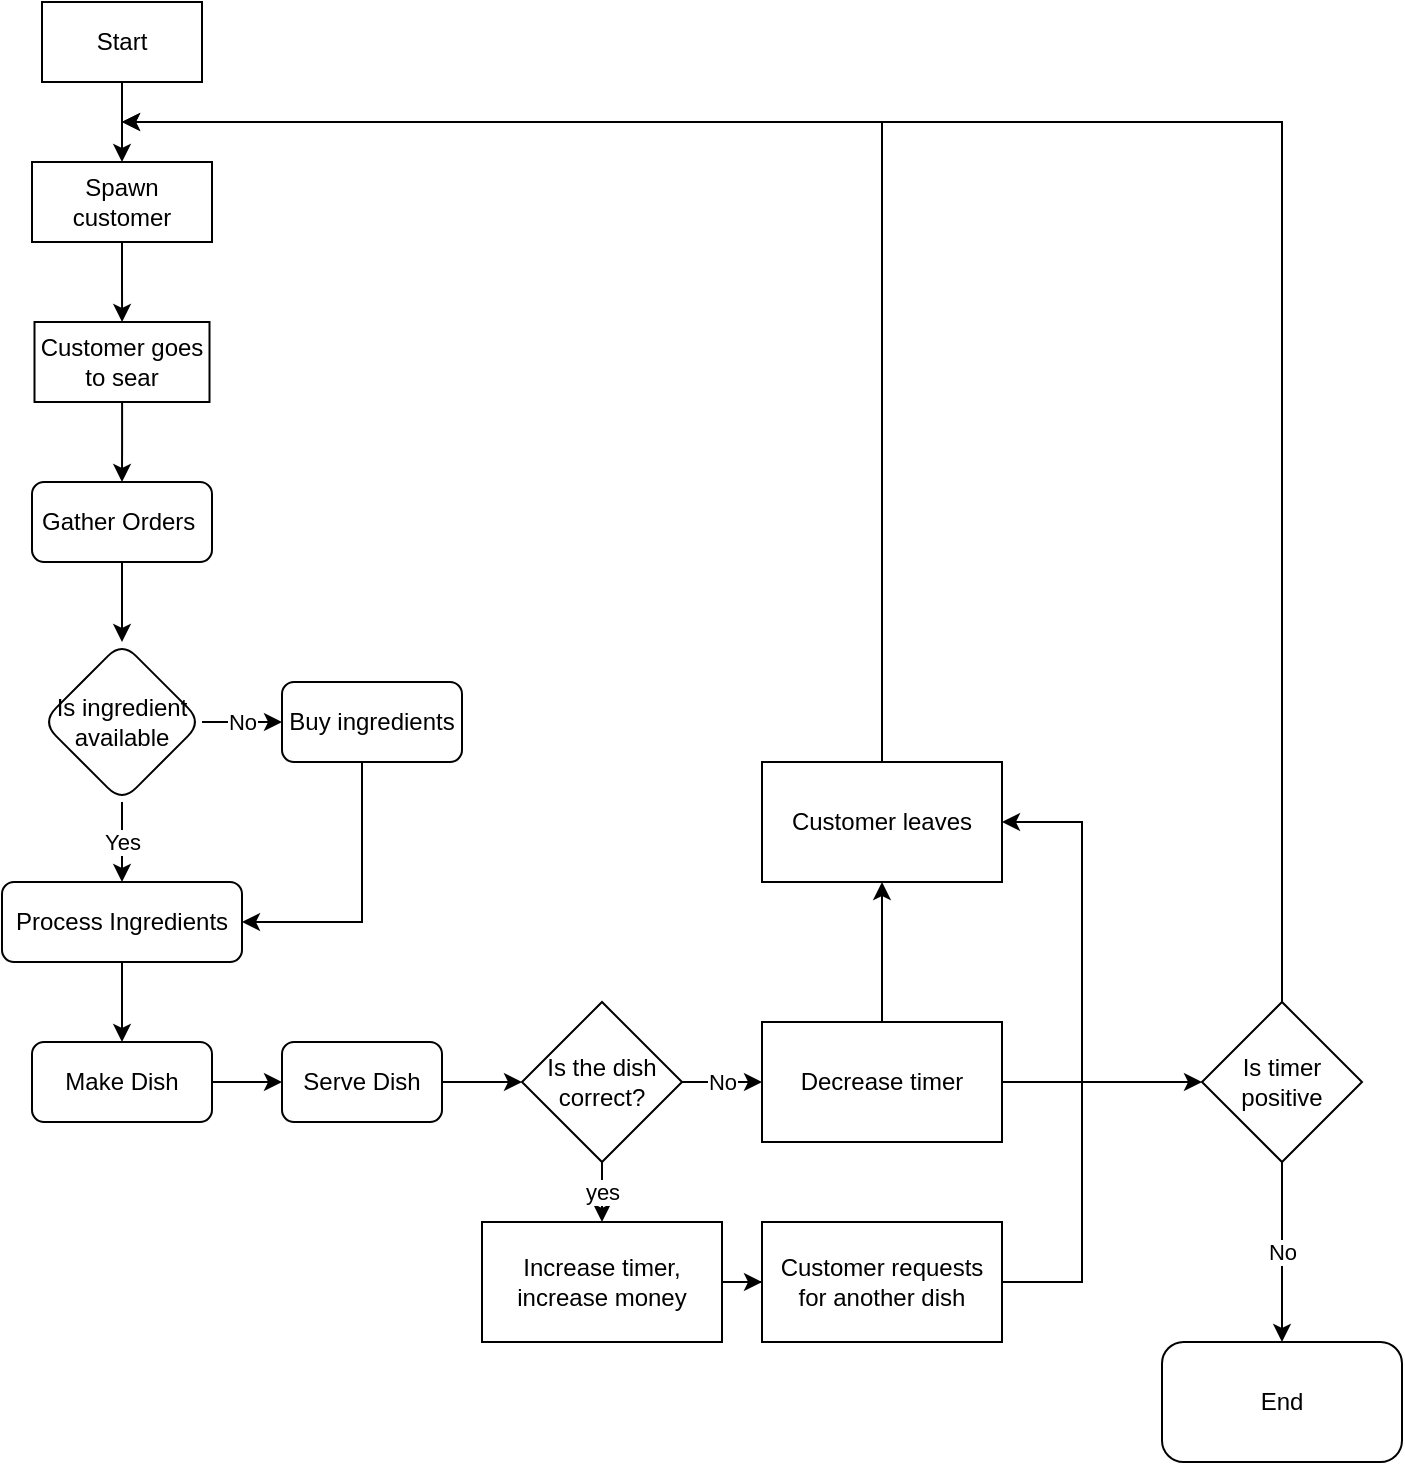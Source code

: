 <mxfile version="20.0.1" type="google"><diagram id="UIlseOsHRkn3vTau3EYC" name="Page-1"><mxGraphModel grid="1" page="1" gridSize="10" guides="1" tooltips="1" connect="1" arrows="1" fold="1" pageScale="1" pageWidth="827" pageHeight="1169" math="0" shadow="0"><root><mxCell id="0"/><mxCell id="1" parent="0"/><mxCell id="uF-IlV84zwYRBMhQ5fa8-3" value="" style="edgeStyle=orthogonalEdgeStyle;rounded=0;orthogonalLoop=1;jettySize=auto;html=1;" edge="1" parent="1" source="uF-IlV84zwYRBMhQ5fa8-1" target="uF-IlV84zwYRBMhQ5fa8-2"><mxGeometry relative="1" as="geometry"/></mxCell><mxCell id="uF-IlV84zwYRBMhQ5fa8-1" value="Start" style="rounded=1;whiteSpace=wrap;html=1;arcSize=0;" vertex="1" parent="1"><mxGeometry x="80" y="40" width="80" height="40" as="geometry"/></mxCell><mxCell id="uF-IlV84zwYRBMhQ5fa8-18" value="" style="edgeStyle=orthogonalEdgeStyle;rounded=0;orthogonalLoop=1;jettySize=auto;html=1;" edge="1" parent="1" source="uF-IlV84zwYRBMhQ5fa8-2" target="uF-IlV84zwYRBMhQ5fa8-13"><mxGeometry relative="1" as="geometry"/></mxCell><mxCell id="uF-IlV84zwYRBMhQ5fa8-2" value="Spawn customer" style="whiteSpace=wrap;html=1;rounded=1;arcSize=0;" vertex="1" parent="1"><mxGeometry x="75" y="120" width="90" height="40" as="geometry"/></mxCell><mxCell id="uF-IlV84zwYRBMhQ5fa8-81" style="edgeStyle=orthogonalEdgeStyle;rounded=0;orthogonalLoop=1;jettySize=auto;html=1;entryX=1;entryY=0.5;entryDx=0;entryDy=0;" edge="1" parent="1" source="uF-IlV84zwYRBMhQ5fa8-12" target="uF-IlV84zwYRBMhQ5fa8-25"><mxGeometry relative="1" as="geometry"><Array as="points"><mxPoint x="240" y="500"/></Array></mxGeometry></mxCell><mxCell id="uF-IlV84zwYRBMhQ5fa8-12" value="Buy ingredients" style="whiteSpace=wrap;html=1;rounded=1;" vertex="1" parent="1"><mxGeometry x="200" y="380" width="90" height="40" as="geometry"/></mxCell><mxCell id="uF-IlV84zwYRBMhQ5fa8-19" value="" style="edgeStyle=orthogonalEdgeStyle;rounded=0;orthogonalLoop=1;jettySize=auto;html=1;" edge="1" parent="1" source="uF-IlV84zwYRBMhQ5fa8-13" target="uF-IlV84zwYRBMhQ5fa8-16"><mxGeometry relative="1" as="geometry"/></mxCell><mxCell id="uF-IlV84zwYRBMhQ5fa8-13" value="Customer goes to sear" style="whiteSpace=wrap;html=1;rounded=1;arcSize=0;" vertex="1" parent="1"><mxGeometry x="76.25" y="200" width="87.5" height="40" as="geometry"/></mxCell><mxCell id="uF-IlV84zwYRBMhQ5fa8-23" value="" style="edgeStyle=orthogonalEdgeStyle;rounded=0;orthogonalLoop=1;jettySize=auto;html=1;" edge="1" parent="1" source="uF-IlV84zwYRBMhQ5fa8-16" target="uF-IlV84zwYRBMhQ5fa8-22"><mxGeometry relative="1" as="geometry"/></mxCell><mxCell id="uF-IlV84zwYRBMhQ5fa8-16" value="Gather Orders&amp;nbsp;" style="whiteSpace=wrap;html=1;rounded=1;" vertex="1" parent="1"><mxGeometry x="75" y="280" width="90" height="40" as="geometry"/></mxCell><mxCell id="uF-IlV84zwYRBMhQ5fa8-26" value="Yes" style="edgeStyle=orthogonalEdgeStyle;rounded=0;orthogonalLoop=1;jettySize=auto;html=1;" edge="1" parent="1" source="uF-IlV84zwYRBMhQ5fa8-22" target="uF-IlV84zwYRBMhQ5fa8-25"><mxGeometry relative="1" as="geometry"/></mxCell><mxCell id="uF-IlV84zwYRBMhQ5fa8-66" value="No" style="edgeStyle=orthogonalEdgeStyle;rounded=0;orthogonalLoop=1;jettySize=auto;html=1;" edge="1" parent="1" source="uF-IlV84zwYRBMhQ5fa8-22" target="uF-IlV84zwYRBMhQ5fa8-12"><mxGeometry relative="1" as="geometry"/></mxCell><mxCell id="uF-IlV84zwYRBMhQ5fa8-22" value="Is ingredient available" style="rhombus;whiteSpace=wrap;html=1;rounded=1;" vertex="1" parent="1"><mxGeometry x="80" y="360" width="80" height="80" as="geometry"/></mxCell><mxCell id="uF-IlV84zwYRBMhQ5fa8-30" value="" style="edgeStyle=orthogonalEdgeStyle;rounded=0;orthogonalLoop=1;jettySize=auto;html=1;" edge="1" parent="1" source="uF-IlV84zwYRBMhQ5fa8-25" target="uF-IlV84zwYRBMhQ5fa8-29"><mxGeometry relative="1" as="geometry"/></mxCell><mxCell id="uF-IlV84zwYRBMhQ5fa8-25" value="Process Ingredients" style="whiteSpace=wrap;html=1;rounded=1;" vertex="1" parent="1"><mxGeometry x="60" y="480" width="120" height="40" as="geometry"/></mxCell><mxCell id="uF-IlV84zwYRBMhQ5fa8-32" value="" style="edgeStyle=orthogonalEdgeStyle;rounded=0;orthogonalLoop=1;jettySize=auto;html=1;" edge="1" parent="1" source="uF-IlV84zwYRBMhQ5fa8-29" target="uF-IlV84zwYRBMhQ5fa8-31"><mxGeometry relative="1" as="geometry"/></mxCell><mxCell id="uF-IlV84zwYRBMhQ5fa8-29" value="Make Dish" style="whiteSpace=wrap;html=1;rounded=1;" vertex="1" parent="1"><mxGeometry x="75" y="560" width="90" height="40" as="geometry"/></mxCell><mxCell id="uF-IlV84zwYRBMhQ5fa8-69" value="" style="edgeStyle=orthogonalEdgeStyle;rounded=0;orthogonalLoop=1;jettySize=auto;html=1;" edge="1" parent="1" source="uF-IlV84zwYRBMhQ5fa8-31" target="uF-IlV84zwYRBMhQ5fa8-67"><mxGeometry relative="1" as="geometry"/></mxCell><mxCell id="uF-IlV84zwYRBMhQ5fa8-31" value="Serve Dish" style="whiteSpace=wrap;html=1;rounded=1;" vertex="1" parent="1"><mxGeometry x="200" y="560" width="80" height="40" as="geometry"/></mxCell><mxCell id="uF-IlV84zwYRBMhQ5fa8-71" value="yes" style="edgeStyle=orthogonalEdgeStyle;rounded=0;orthogonalLoop=1;jettySize=auto;html=1;" edge="1" parent="1" source="uF-IlV84zwYRBMhQ5fa8-67" target="uF-IlV84zwYRBMhQ5fa8-70"><mxGeometry relative="1" as="geometry"/></mxCell><mxCell id="uF-IlV84zwYRBMhQ5fa8-73" value="No" style="edgeStyle=orthogonalEdgeStyle;rounded=0;orthogonalLoop=1;jettySize=auto;html=1;" edge="1" parent="1" source="uF-IlV84zwYRBMhQ5fa8-67" target="uF-IlV84zwYRBMhQ5fa8-72"><mxGeometry relative="1" as="geometry"/></mxCell><mxCell id="uF-IlV84zwYRBMhQ5fa8-67" value="Is the dish correct?" style="rhombus;whiteSpace=wrap;html=1;rounded=1;arcSize=0;" vertex="1" parent="1"><mxGeometry x="320" y="540" width="80" height="80" as="geometry"/></mxCell><mxCell id="uF-IlV84zwYRBMhQ5fa8-78" value="" style="edgeStyle=orthogonalEdgeStyle;rounded=0;orthogonalLoop=1;jettySize=auto;html=1;" edge="1" parent="1" source="uF-IlV84zwYRBMhQ5fa8-70" target="uF-IlV84zwYRBMhQ5fa8-77"><mxGeometry relative="1" as="geometry"/></mxCell><mxCell id="uF-IlV84zwYRBMhQ5fa8-70" value="Increase timer, increase money" style="whiteSpace=wrap;html=1;rounded=1;arcSize=0;" vertex="1" parent="1"><mxGeometry x="300" y="650" width="120" height="60" as="geometry"/></mxCell><mxCell id="uF-IlV84zwYRBMhQ5fa8-82" value="" style="edgeStyle=orthogonalEdgeStyle;rounded=0;orthogonalLoop=1;jettySize=auto;html=1;" edge="1" parent="1" source="uF-IlV84zwYRBMhQ5fa8-72" target="uF-IlV84zwYRBMhQ5fa8-75"><mxGeometry relative="1" as="geometry"/></mxCell><mxCell id="uF-IlV84zwYRBMhQ5fa8-87" style="edgeStyle=orthogonalEdgeStyle;rounded=0;orthogonalLoop=1;jettySize=auto;html=1;entryX=0;entryY=0.5;entryDx=0;entryDy=0;" edge="1" parent="1" source="uF-IlV84zwYRBMhQ5fa8-72" target="uF-IlV84zwYRBMhQ5fa8-85"><mxGeometry relative="1" as="geometry"/></mxCell><mxCell id="uF-IlV84zwYRBMhQ5fa8-72" value="Decrease timer" style="whiteSpace=wrap;html=1;rounded=1;arcSize=0;" vertex="1" parent="1"><mxGeometry x="440" y="550" width="120" height="60" as="geometry"/></mxCell><mxCell id="uF-IlV84zwYRBMhQ5fa8-84" style="edgeStyle=orthogonalEdgeStyle;rounded=0;orthogonalLoop=1;jettySize=auto;html=1;" edge="1" parent="1" source="uF-IlV84zwYRBMhQ5fa8-75"><mxGeometry relative="1" as="geometry"><mxPoint x="120.0" y="100" as="targetPoint"/><Array as="points"><mxPoint x="500" y="100"/></Array></mxGeometry></mxCell><mxCell id="uF-IlV84zwYRBMhQ5fa8-75" value="Customer leaves" style="whiteSpace=wrap;html=1;rounded=1;arcSize=0;" vertex="1" parent="1"><mxGeometry x="440" y="420" width="120" height="60" as="geometry"/></mxCell><mxCell id="uF-IlV84zwYRBMhQ5fa8-83" style="edgeStyle=orthogonalEdgeStyle;rounded=0;orthogonalLoop=1;jettySize=auto;html=1;entryX=1;entryY=0.5;entryDx=0;entryDy=0;" edge="1" parent="1" source="uF-IlV84zwYRBMhQ5fa8-77" target="uF-IlV84zwYRBMhQ5fa8-75"><mxGeometry relative="1" as="geometry"><Array as="points"><mxPoint x="600" y="680"/><mxPoint x="600" y="450"/></Array></mxGeometry></mxCell><mxCell id="uF-IlV84zwYRBMhQ5fa8-77" value="Customer requests for another dish" style="whiteSpace=wrap;html=1;rounded=1;arcSize=0;" vertex="1" parent="1"><mxGeometry x="440" y="650" width="120" height="60" as="geometry"/></mxCell><mxCell id="uF-IlV84zwYRBMhQ5fa8-89" value="No" style="edgeStyle=orthogonalEdgeStyle;rounded=0;orthogonalLoop=1;jettySize=auto;html=1;" edge="1" parent="1" source="uF-IlV84zwYRBMhQ5fa8-85" target="uF-IlV84zwYRBMhQ5fa8-88"><mxGeometry relative="1" as="geometry"/></mxCell><mxCell id="uF-IlV84zwYRBMhQ5fa8-90" style="edgeStyle=orthogonalEdgeStyle;rounded=0;orthogonalLoop=1;jettySize=auto;html=1;" edge="1" parent="1" source="uF-IlV84zwYRBMhQ5fa8-85"><mxGeometry relative="1" as="geometry"><mxPoint x="120.0" y="100" as="targetPoint"/><Array as="points"><mxPoint x="700" y="100"/></Array></mxGeometry></mxCell><mxCell id="uF-IlV84zwYRBMhQ5fa8-85" value="Is timer positive" style="rhombus;whiteSpace=wrap;html=1;rounded=1;arcSize=0;" vertex="1" parent="1"><mxGeometry x="660" y="540" width="80" height="80" as="geometry"/></mxCell><mxCell id="uF-IlV84zwYRBMhQ5fa8-88" value="End" style="whiteSpace=wrap;html=1;rounded=1;arcSize=18;" vertex="1" parent="1"><mxGeometry x="640" y="710" width="120" height="60" as="geometry"/></mxCell></root></mxGraphModel></diagram></mxfile>